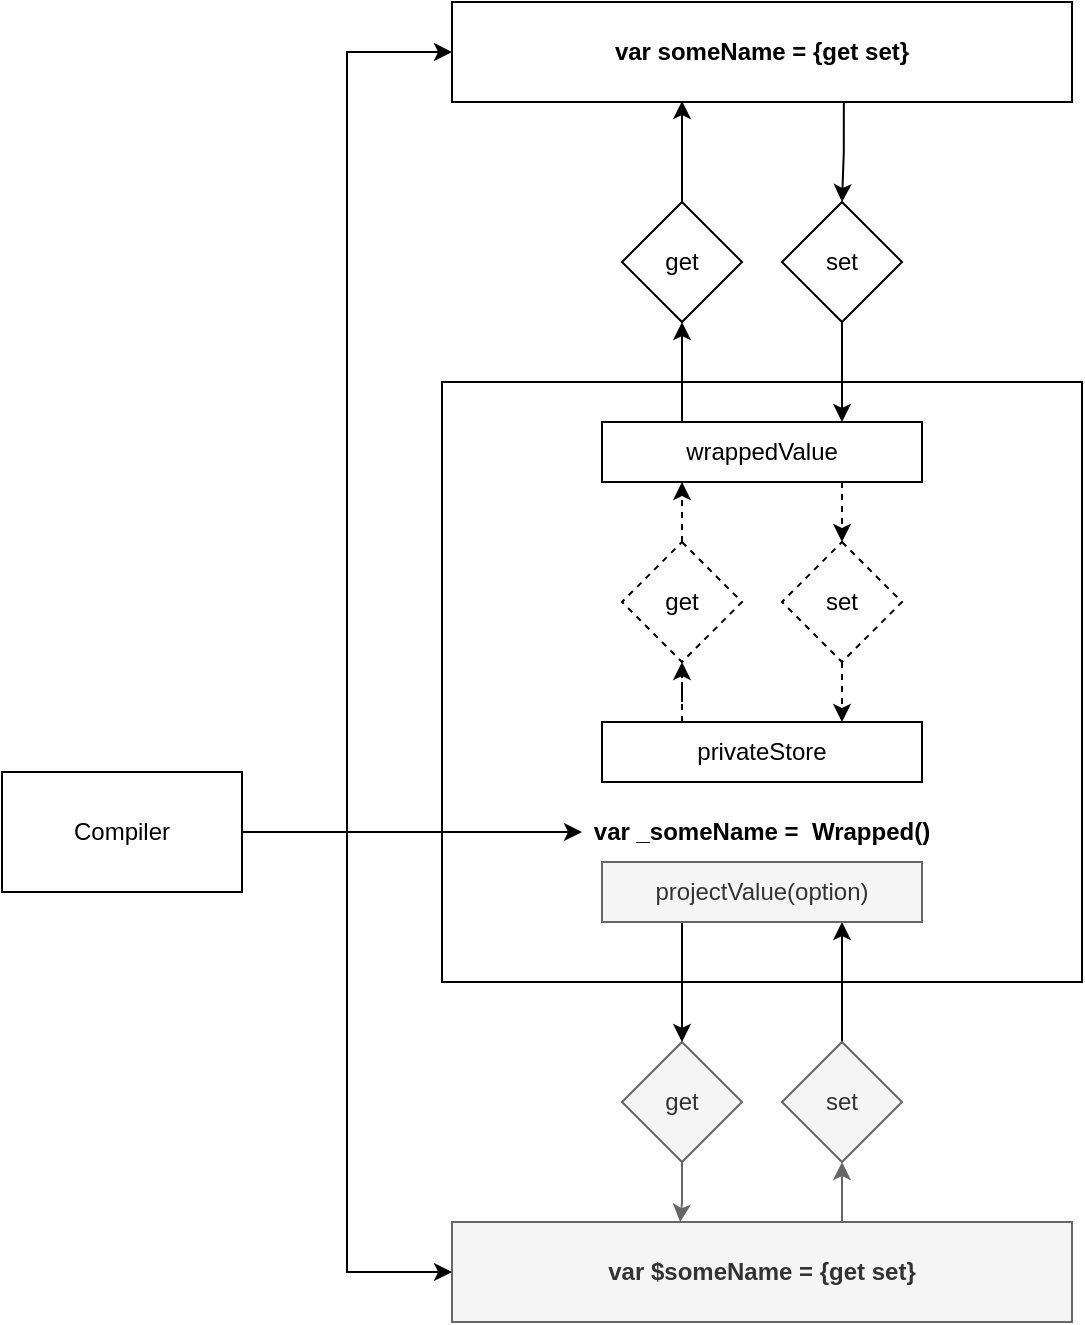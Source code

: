 <mxfile version="17.4.6" type="github">
  <diagram id="rVJ_7FO1rf4wiXz7svbB" name="Page-1">
    <mxGraphModel dx="801" dy="790" grid="1" gridSize="10" guides="1" tooltips="1" connect="1" arrows="1" fold="1" page="1" pageScale="1" pageWidth="850" pageHeight="1100" math="0" shadow="0">
      <root>
        <mxCell id="0" />
        <mxCell id="1" parent="0" />
        <mxCell id="F9aMHYz11MQBcgvr0L_D-37" value="" style="rounded=0;whiteSpace=wrap;html=1;" parent="1" vertex="1">
          <mxGeometry x="240" y="360" width="320" height="300" as="geometry" />
        </mxCell>
        <mxCell id="F9aMHYz11MQBcgvr0L_D-36" style="edgeStyle=orthogonalEdgeStyle;rounded=0;orthogonalLoop=1;jettySize=auto;html=1;exitX=0.632;exitY=0.99;exitDx=0;exitDy=0;entryX=0.5;entryY=0;entryDx=0;entryDy=0;exitPerimeter=0;" parent="1" source="F9aMHYz11MQBcgvr0L_D-2" target="F9aMHYz11MQBcgvr0L_D-31" edge="1">
          <mxGeometry relative="1" as="geometry" />
        </mxCell>
        <mxCell id="F9aMHYz11MQBcgvr0L_D-2" value="&lt;b&gt;var someName = {get set}&lt;/b&gt;" style="rounded=0;whiteSpace=wrap;html=1;" parent="1" vertex="1">
          <mxGeometry x="245" y="170" width="310" height="50" as="geometry" />
        </mxCell>
        <mxCell id="F9aMHYz11MQBcgvr0L_D-26" style="edgeStyle=orthogonalEdgeStyle;rounded=0;orthogonalLoop=1;jettySize=auto;html=1;exitX=0.75;exitY=1;exitDx=0;exitDy=0;entryX=0.5;entryY=0;entryDx=0;entryDy=0;dashed=1;" parent="1" source="F9aMHYz11MQBcgvr0L_D-4" target="F9aMHYz11MQBcgvr0L_D-7" edge="1">
          <mxGeometry relative="1" as="geometry" />
        </mxCell>
        <mxCell id="F9aMHYz11MQBcgvr0L_D-33" style="edgeStyle=orthogonalEdgeStyle;rounded=0;orthogonalLoop=1;jettySize=auto;html=1;exitX=0.25;exitY=0;exitDx=0;exitDy=0;entryX=0.5;entryY=1;entryDx=0;entryDy=0;" parent="1" source="F9aMHYz11MQBcgvr0L_D-4" target="F9aMHYz11MQBcgvr0L_D-30" edge="1">
          <mxGeometry relative="1" as="geometry" />
        </mxCell>
        <mxCell id="F9aMHYz11MQBcgvr0L_D-4" value="wrappedValue" style="rounded=0;whiteSpace=wrap;html=1;" parent="1" vertex="1">
          <mxGeometry x="320" y="380" width="160" height="30" as="geometry" />
        </mxCell>
        <mxCell id="F9aMHYz11MQBcgvr0L_D-28" style="edgeStyle=orthogonalEdgeStyle;rounded=0;orthogonalLoop=1;jettySize=auto;html=1;exitX=0.25;exitY=0;exitDx=0;exitDy=0;dashed=1;" parent="1" source="F9aMHYz11MQBcgvr0L_D-5" target="F9aMHYz11MQBcgvr0L_D-6" edge="1">
          <mxGeometry relative="1" as="geometry" />
        </mxCell>
        <mxCell id="F9aMHYz11MQBcgvr0L_D-5" value="privateStore" style="rounded=0;whiteSpace=wrap;html=1;" parent="1" vertex="1">
          <mxGeometry x="320" y="530" width="160" height="30" as="geometry" />
        </mxCell>
        <mxCell id="F9aMHYz11MQBcgvr0L_D-29" style="edgeStyle=orthogonalEdgeStyle;rounded=0;orthogonalLoop=1;jettySize=auto;html=1;exitX=0.5;exitY=0;exitDx=0;exitDy=0;entryX=0.25;entryY=1;entryDx=0;entryDy=0;dashed=1;" parent="1" source="F9aMHYz11MQBcgvr0L_D-6" target="F9aMHYz11MQBcgvr0L_D-4" edge="1">
          <mxGeometry relative="1" as="geometry" />
        </mxCell>
        <mxCell id="F9aMHYz11MQBcgvr0L_D-6" value="get" style="rhombus;whiteSpace=wrap;html=1;dashed=1;" parent="1" vertex="1">
          <mxGeometry x="330" y="440" width="60" height="60" as="geometry" />
        </mxCell>
        <mxCell id="F9aMHYz11MQBcgvr0L_D-27" style="edgeStyle=orthogonalEdgeStyle;rounded=0;orthogonalLoop=1;jettySize=auto;html=1;exitX=0.5;exitY=1;exitDx=0;exitDy=0;entryX=0.75;entryY=0;entryDx=0;entryDy=0;dashed=1;" parent="1" source="F9aMHYz11MQBcgvr0L_D-7" target="F9aMHYz11MQBcgvr0L_D-5" edge="1">
          <mxGeometry relative="1" as="geometry" />
        </mxCell>
        <mxCell id="F9aMHYz11MQBcgvr0L_D-7" value="set" style="rhombus;whiteSpace=wrap;html=1;dashed=1;" parent="1" vertex="1">
          <mxGeometry x="410" y="440" width="60" height="60" as="geometry" />
        </mxCell>
        <mxCell id="F9aMHYz11MQBcgvr0L_D-14" value="var _someName = &amp;nbsp;Wrapped()" style="text;html=1;align=center;verticalAlign=middle;whiteSpace=wrap;rounded=0;fontStyle=1" parent="1" vertex="1">
          <mxGeometry x="310" y="570" width="180" height="30" as="geometry" />
        </mxCell>
        <mxCell id="F9aMHYz11MQBcgvr0L_D-35" style="edgeStyle=orthogonalEdgeStyle;rounded=0;orthogonalLoop=1;jettySize=auto;html=1;exitX=0.5;exitY=0;exitDx=0;exitDy=0;entryX=0.371;entryY=0.99;entryDx=0;entryDy=0;entryPerimeter=0;" parent="1" source="F9aMHYz11MQBcgvr0L_D-30" target="F9aMHYz11MQBcgvr0L_D-2" edge="1">
          <mxGeometry relative="1" as="geometry" />
        </mxCell>
        <mxCell id="F9aMHYz11MQBcgvr0L_D-30" value="get" style="rhombus;whiteSpace=wrap;html=1;" parent="1" vertex="1">
          <mxGeometry x="330" y="270" width="60" height="60" as="geometry" />
        </mxCell>
        <mxCell id="F9aMHYz11MQBcgvr0L_D-34" style="edgeStyle=orthogonalEdgeStyle;rounded=0;orthogonalLoop=1;jettySize=auto;html=1;exitX=0.5;exitY=1;exitDx=0;exitDy=0;entryX=0.75;entryY=0;entryDx=0;entryDy=0;" parent="1" source="F9aMHYz11MQBcgvr0L_D-31" target="F9aMHYz11MQBcgvr0L_D-4" edge="1">
          <mxGeometry relative="1" as="geometry" />
        </mxCell>
        <mxCell id="F9aMHYz11MQBcgvr0L_D-31" value="set" style="rhombus;whiteSpace=wrap;html=1;" parent="1" vertex="1">
          <mxGeometry x="410" y="270" width="60" height="60" as="geometry" />
        </mxCell>
        <mxCell id="F9aMHYz11MQBcgvr0L_D-45" style="edgeStyle=orthogonalEdgeStyle;rounded=0;orthogonalLoop=1;jettySize=auto;html=1;exitX=0.645;exitY=0;exitDx=0;exitDy=0;entryX=0.5;entryY=1;entryDx=0;entryDy=0;exitPerimeter=0;fillColor=#f5f5f5;strokeColor=#666666;" parent="1" source="F9aMHYz11MQBcgvr0L_D-39" target="F9aMHYz11MQBcgvr0L_D-42" edge="1">
          <mxGeometry relative="1" as="geometry" />
        </mxCell>
        <mxCell id="F9aMHYz11MQBcgvr0L_D-39" value="&lt;b&gt;var $someName = {get set}&lt;/b&gt;" style="rounded=0;whiteSpace=wrap;html=1;fillColor=#f5f5f5;fontColor=#333333;strokeColor=#666666;" parent="1" vertex="1">
          <mxGeometry x="245" y="780" width="310" height="50" as="geometry" />
        </mxCell>
        <mxCell id="F9aMHYz11MQBcgvr0L_D-40" style="edgeStyle=orthogonalEdgeStyle;rounded=0;orthogonalLoop=1;jettySize=auto;html=1;exitX=0.5;exitY=1;exitDx=0;exitDy=0;entryX=0.368;entryY=0;entryDx=0;entryDy=0;entryPerimeter=0;fillColor=#f5f5f5;strokeColor=#666666;" parent="1" source="F9aMHYz11MQBcgvr0L_D-41" target="F9aMHYz11MQBcgvr0L_D-39" edge="1">
          <mxGeometry relative="1" as="geometry">
            <Array as="points">
              <mxPoint x="360" y="770" />
            </Array>
          </mxGeometry>
        </mxCell>
        <mxCell id="F9aMHYz11MQBcgvr0L_D-41" value="get" style="rhombus;whiteSpace=wrap;html=1;fillColor=#f5f5f5;fontColor=#333333;strokeColor=#666666;" parent="1" vertex="1">
          <mxGeometry x="330" y="690" width="60" height="60" as="geometry" />
        </mxCell>
        <mxCell id="F9aMHYz11MQBcgvr0L_D-47" style="edgeStyle=orthogonalEdgeStyle;rounded=0;orthogonalLoop=1;jettySize=auto;html=1;exitX=0.5;exitY=0;exitDx=0;exitDy=0;entryX=0.75;entryY=1;entryDx=0;entryDy=0;" parent="1" source="F9aMHYz11MQBcgvr0L_D-42" target="F9aMHYz11MQBcgvr0L_D-43" edge="1">
          <mxGeometry relative="1" as="geometry" />
        </mxCell>
        <mxCell id="F9aMHYz11MQBcgvr0L_D-42" value="set" style="rhombus;whiteSpace=wrap;html=1;fillColor=#f5f5f5;fontColor=#333333;strokeColor=#666666;" parent="1" vertex="1">
          <mxGeometry x="410" y="690" width="60" height="60" as="geometry" />
        </mxCell>
        <mxCell id="F9aMHYz11MQBcgvr0L_D-46" style="edgeStyle=orthogonalEdgeStyle;rounded=0;orthogonalLoop=1;jettySize=auto;html=1;exitX=0.25;exitY=1;exitDx=0;exitDy=0;entryX=0.5;entryY=0;entryDx=0;entryDy=0;" parent="1" source="F9aMHYz11MQBcgvr0L_D-43" target="F9aMHYz11MQBcgvr0L_D-41" edge="1">
          <mxGeometry relative="1" as="geometry" />
        </mxCell>
        <mxCell id="F9aMHYz11MQBcgvr0L_D-43" value="projectValue(option)" style="rounded=0;whiteSpace=wrap;html=1;fillColor=#f5f5f5;fontColor=#333333;strokeColor=#666666;" parent="1" vertex="1">
          <mxGeometry x="320" y="600" width="160" height="30" as="geometry" />
        </mxCell>
        <mxCell id="F9aMHYz11MQBcgvr0L_D-49" style="edgeStyle=orthogonalEdgeStyle;rounded=0;orthogonalLoop=1;jettySize=auto;html=1;exitX=1;exitY=0.5;exitDx=0;exitDy=0;entryX=0;entryY=0.5;entryDx=0;entryDy=0;" parent="1" source="F9aMHYz11MQBcgvr0L_D-48" target="F9aMHYz11MQBcgvr0L_D-14" edge="1">
          <mxGeometry relative="1" as="geometry" />
        </mxCell>
        <mxCell id="F9aMHYz11MQBcgvr0L_D-50" style="edgeStyle=orthogonalEdgeStyle;rounded=0;orthogonalLoop=1;jettySize=auto;html=1;exitX=1;exitY=0.5;exitDx=0;exitDy=0;entryX=0;entryY=0.5;entryDx=0;entryDy=0;" parent="1" source="F9aMHYz11MQBcgvr0L_D-48" target="F9aMHYz11MQBcgvr0L_D-2" edge="1">
          <mxGeometry relative="1" as="geometry" />
        </mxCell>
        <mxCell id="F9aMHYz11MQBcgvr0L_D-51" style="edgeStyle=orthogonalEdgeStyle;rounded=0;orthogonalLoop=1;jettySize=auto;html=1;exitX=1;exitY=0.5;exitDx=0;exitDy=0;entryX=0;entryY=0.5;entryDx=0;entryDy=0;" parent="1" source="F9aMHYz11MQBcgvr0L_D-48" target="F9aMHYz11MQBcgvr0L_D-39" edge="1">
          <mxGeometry relative="1" as="geometry" />
        </mxCell>
        <mxCell id="F9aMHYz11MQBcgvr0L_D-48" value="Compiler" style="rounded=0;whiteSpace=wrap;html=1;" parent="1" vertex="1">
          <mxGeometry x="20" y="555" width="120" height="60" as="geometry" />
        </mxCell>
      </root>
    </mxGraphModel>
  </diagram>
</mxfile>
